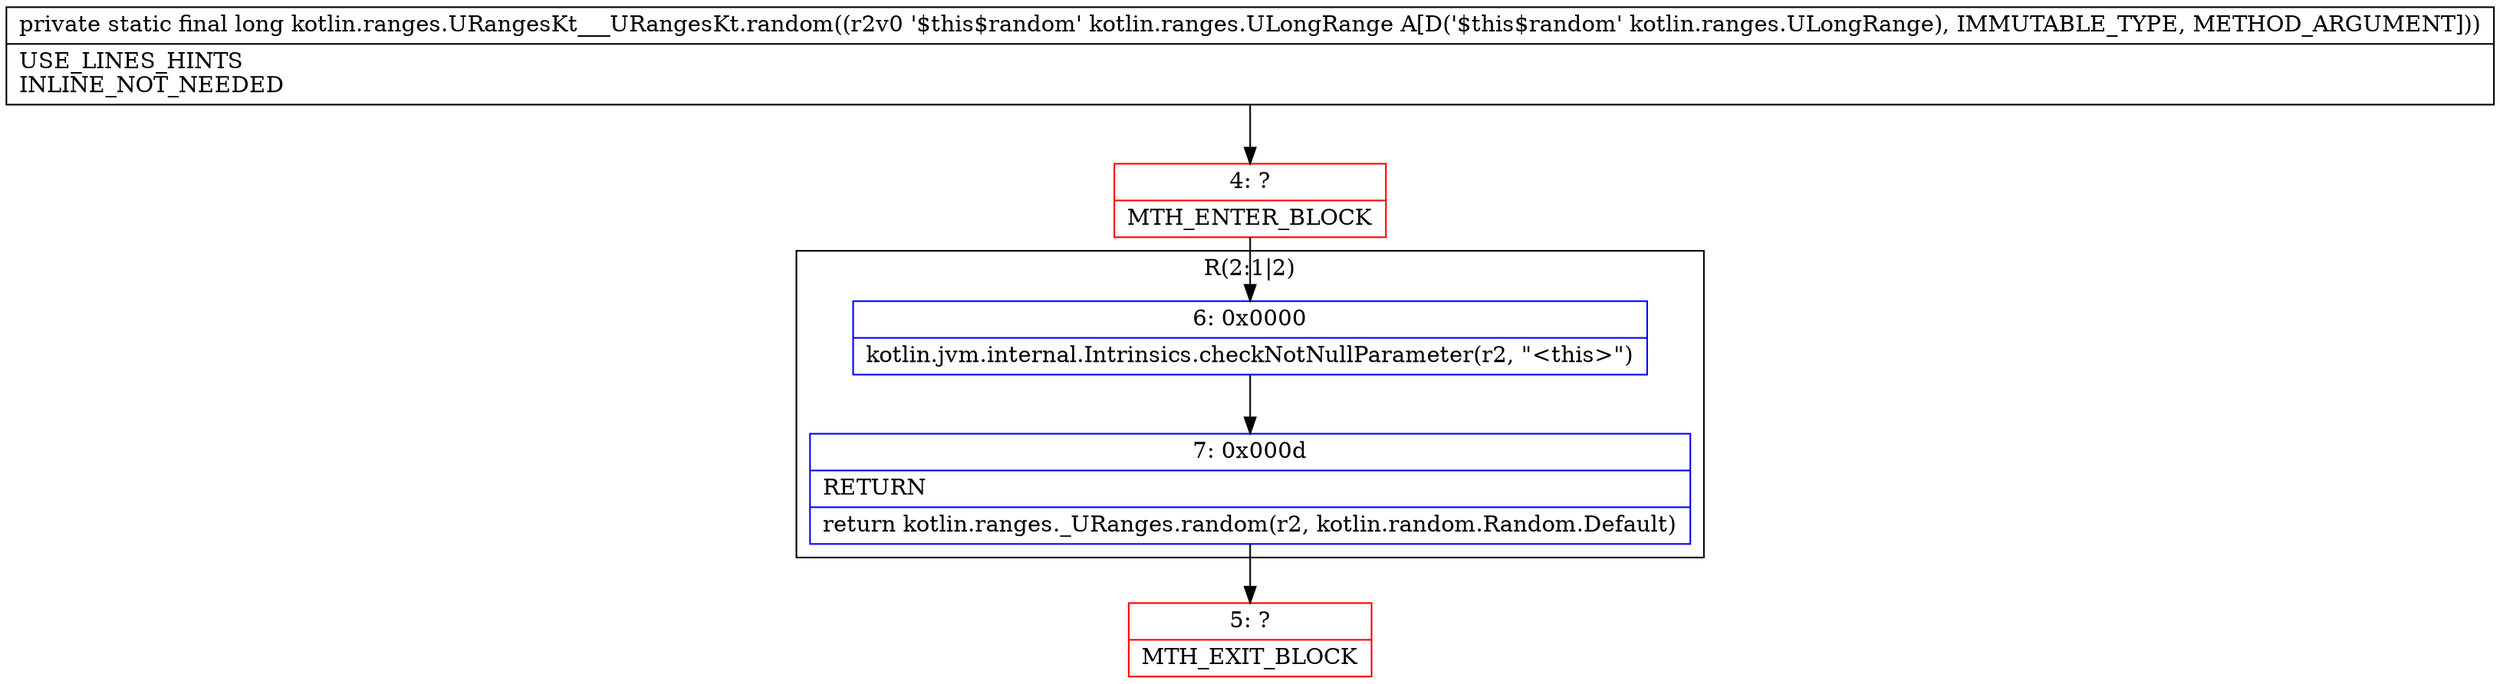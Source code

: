 digraph "CFG forkotlin.ranges.URangesKt___URangesKt.random(Lkotlin\/ranges\/ULongRange;)J" {
subgraph cluster_Region_1700516908 {
label = "R(2:1|2)";
node [shape=record,color=blue];
Node_6 [shape=record,label="{6\:\ 0x0000|kotlin.jvm.internal.Intrinsics.checkNotNullParameter(r2, \"\<this\>\")\l}"];
Node_7 [shape=record,label="{7\:\ 0x000d|RETURN\l|return kotlin.ranges._URanges.random(r2, kotlin.random.Random.Default)\l}"];
}
Node_4 [shape=record,color=red,label="{4\:\ ?|MTH_ENTER_BLOCK\l}"];
Node_5 [shape=record,color=red,label="{5\:\ ?|MTH_EXIT_BLOCK\l}"];
MethodNode[shape=record,label="{private static final long kotlin.ranges.URangesKt___URangesKt.random((r2v0 '$this$random' kotlin.ranges.ULongRange A[D('$this$random' kotlin.ranges.ULongRange), IMMUTABLE_TYPE, METHOD_ARGUMENT]))  | USE_LINES_HINTS\lINLINE_NOT_NEEDED\l}"];
MethodNode -> Node_4;Node_6 -> Node_7;
Node_7 -> Node_5;
Node_4 -> Node_6;
}

